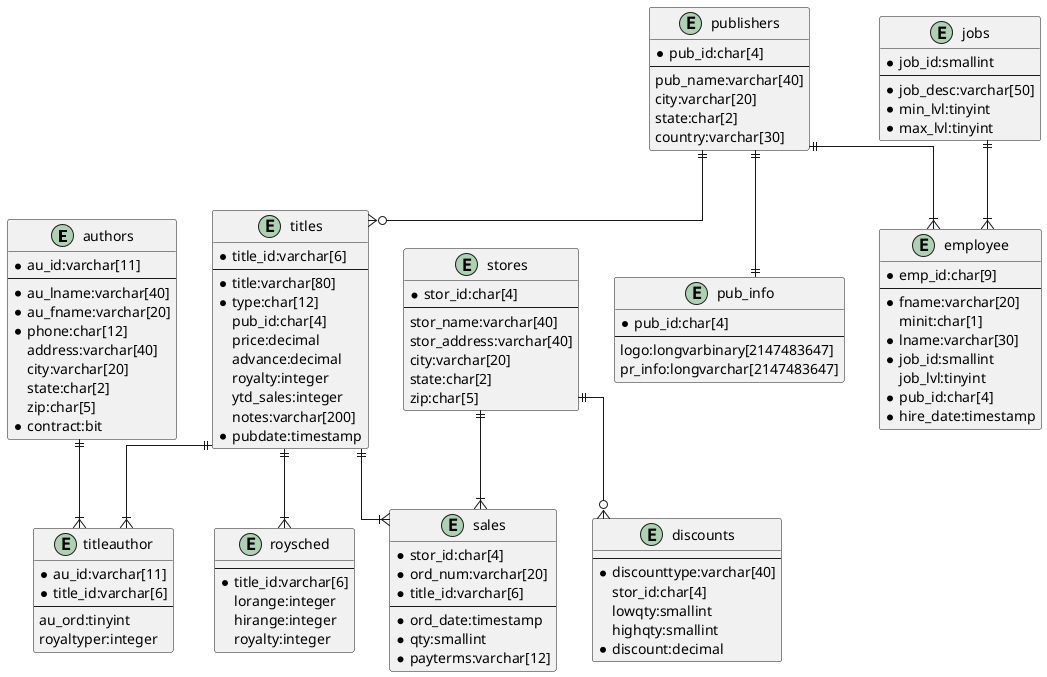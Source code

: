 @startuml pubs

skinparam Linetype ortho

entity "authors" as authors {
	* au_id:varchar[11]
	--
	* au_lname:varchar[40]
	* au_fname:varchar[20]
	* phone:char[12]
	address:varchar[40]
	city:varchar[20]
	state:char[2]
	zip:char[5]
	* contract:bit
}

entity "discounts" as discounts {
	--
	* discounttype:varchar[40]
	stor_id:char[4]
	lowqty:smallint
	highqty:smallint
	* discount:decimal
}

entity "employee" as employee {
	* emp_id:char[9]
	--
	* fname:varchar[20]
	minit:char[1]
	* lname:varchar[30]
	* job_id:smallint
	job_lvl:tinyint
	* pub_id:char[4]
	* hire_date:timestamp
}

entity "jobs" as jobs {
	* job_id:smallint
	--
	* job_desc:varchar[50]
	* min_lvl:tinyint
	* max_lvl:tinyint
}

entity "pub_info" as pub_info {
	* pub_id:char[4]
	--
	logo:longvarbinary[2147483647]
	pr_info:longvarchar[2147483647]
}

entity "publishers" as publishers {
	* pub_id:char[4]
	--
	pub_name:varchar[40]
	city:varchar[20]
	state:char[2]
	country:varchar[30]
}

entity "roysched" as roysched {
	--
	* title_id:varchar[6]
	lorange:integer
	hirange:integer
	royalty:integer
}

entity "sales" as sales {
	* stor_id:char[4]
	* ord_num:varchar[20]
	* title_id:varchar[6]
	--
	* ord_date:timestamp
	* qty:smallint
	* payterms:varchar[12]
}

entity "stores" as stores {
	* stor_id:char[4]
	--
	stor_name:varchar[40]
	stor_address:varchar[40]
	city:varchar[20]
	state:char[2]
	zip:char[5]
}

entity "titleauthor" as titleauthor {
	* au_id:varchar[11]
	* title_id:varchar[6]
	--
	au_ord:tinyint
	royaltyper:integer
}

entity "titles" as titles {
	* title_id:varchar[6]
	--
	* title:varchar[80]
	* type:char[12]
	pub_id:char[4]
	price:decimal
	advance:decimal
	royalty:integer
	ytd_sales:integer
	notes:varchar[200]
	* pubdate:timestamp
}

authors ||--|{ titleauthor
jobs ||--|{ employee
publishers ||--|{ employee
publishers ||--|| pub_info
publishers ||--o{ titles
stores ||--o{ discounts
stores ||--|{ sales
titles ||--|{ roysched
titles ||--|{ sales
titles ||--|{ titleauthor

@enduml
